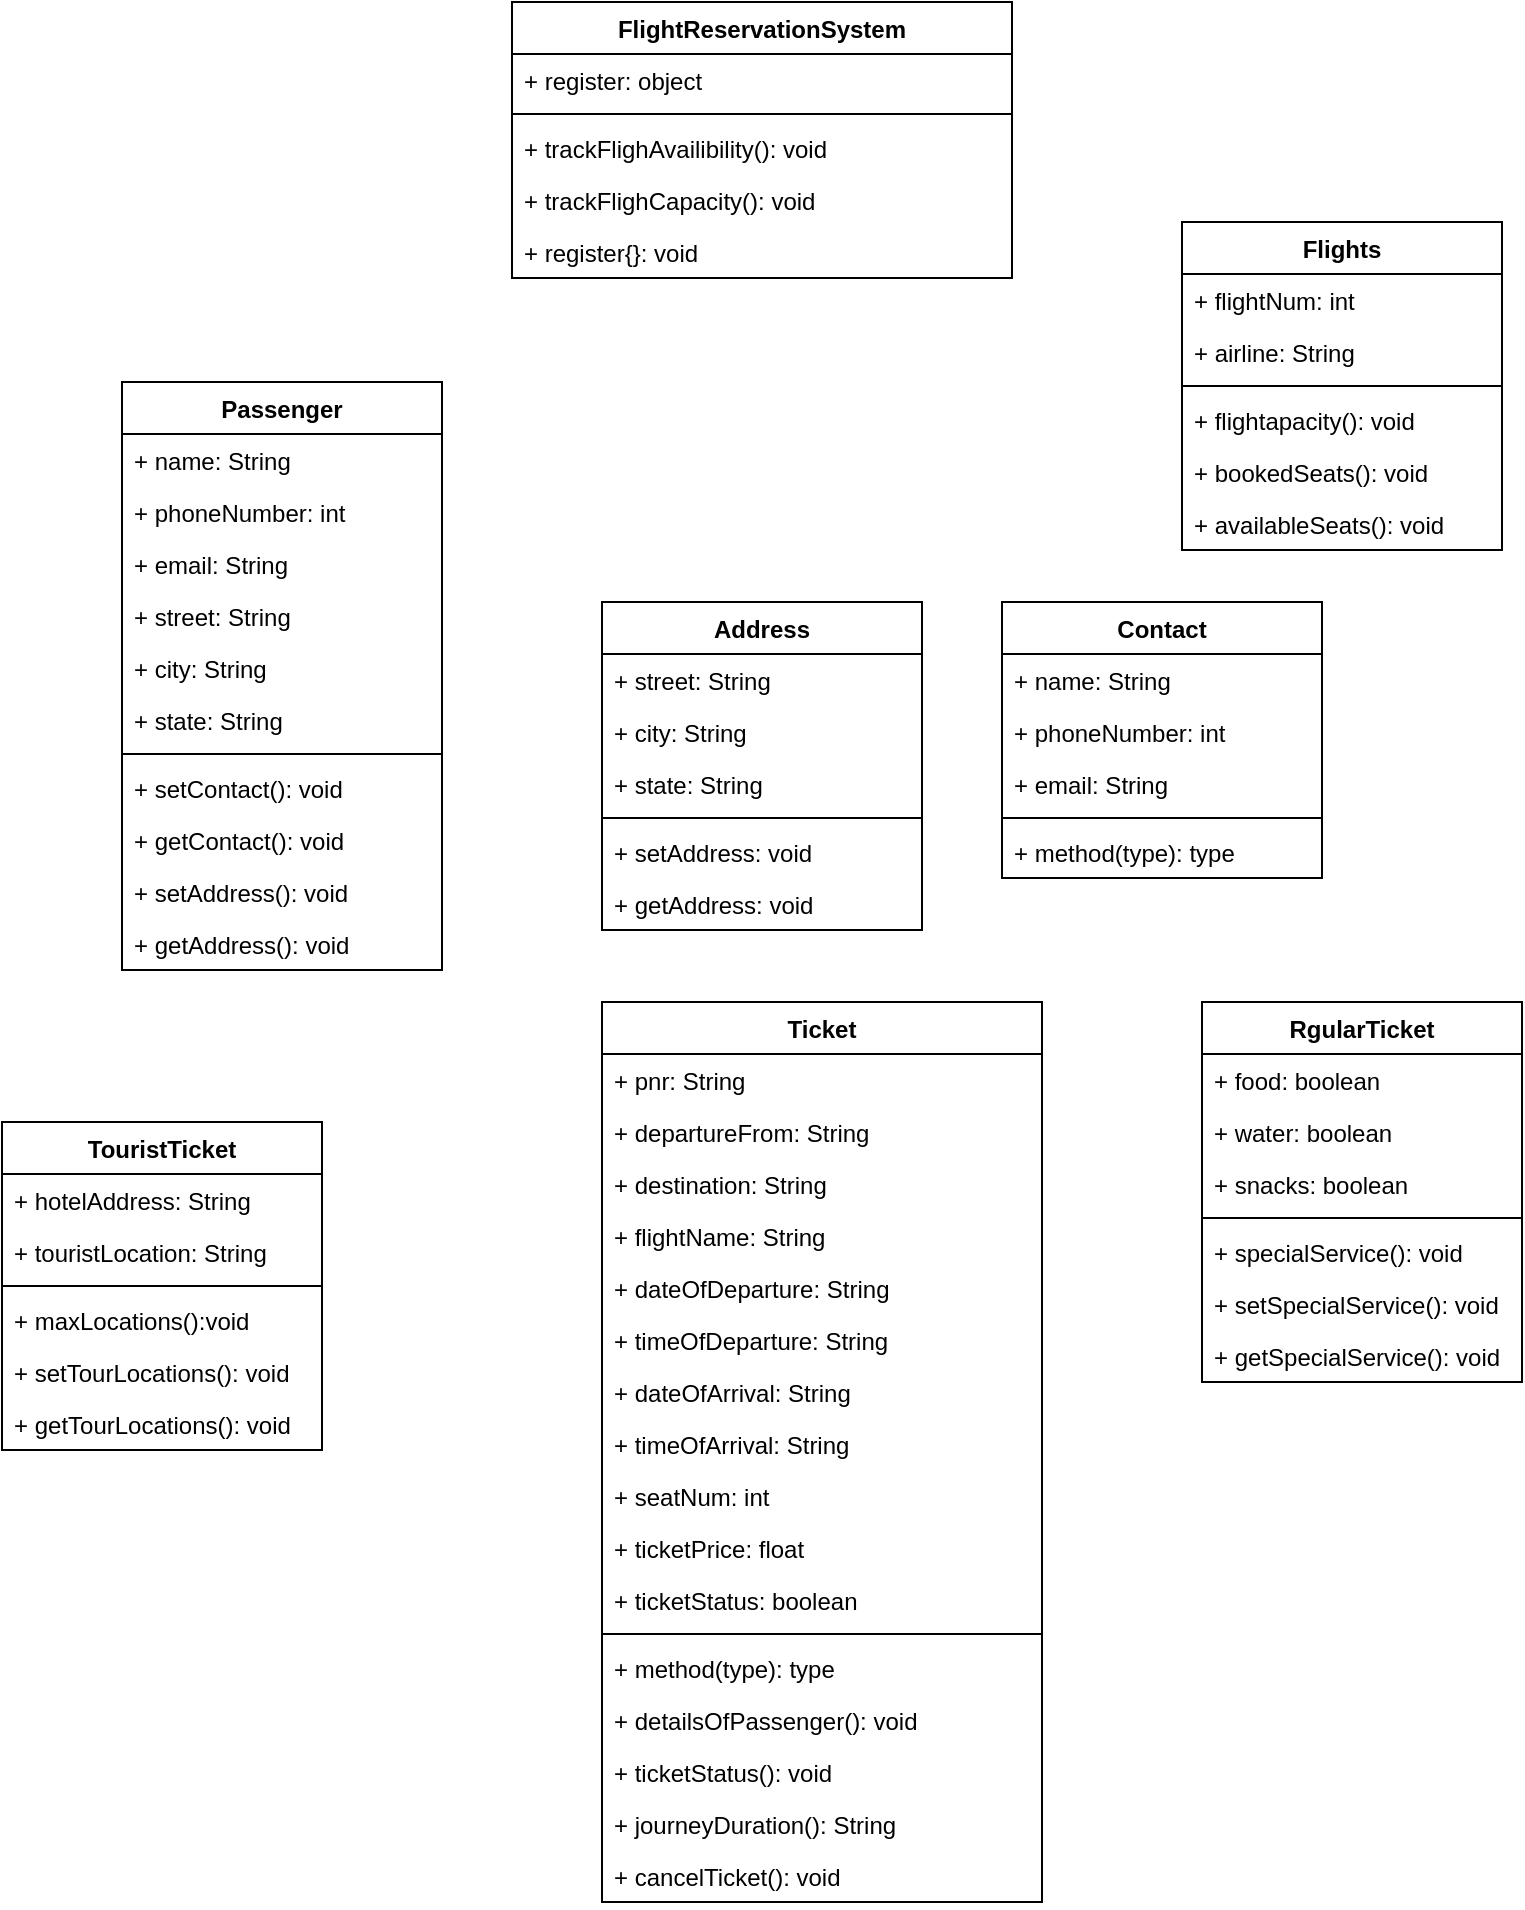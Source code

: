 <mxfile version="15.4.0" type="device"><diagram id="C5RBs43oDa-KdzZeNtuy" name="Page-1"><mxGraphModel dx="868" dy="1679" grid="1" gridSize="10" guides="1" tooltips="1" connect="1" arrows="1" fold="1" page="1" pageScale="1" pageWidth="827" pageHeight="1169" math="0" shadow="0"><root><mxCell id="WIyWlLk6GJQsqaUBKTNV-0"/><mxCell id="WIyWlLk6GJQsqaUBKTNV-1" parent="WIyWlLk6GJQsqaUBKTNV-0"/><mxCell id="GpdhyZ1F-RmCqQOGuCg5-38" value="Passenger" style="swimlane;fontStyle=1;align=center;verticalAlign=top;childLayout=stackLayout;horizontal=1;startSize=26;horizontalStack=0;resizeParent=1;resizeParentMax=0;resizeLast=0;collapsible=1;marginBottom=0;" vertex="1" parent="WIyWlLk6GJQsqaUBKTNV-1"><mxGeometry x="100" y="-490" width="160" height="294" as="geometry"/></mxCell><mxCell id="GpdhyZ1F-RmCqQOGuCg5-39" value="+ name: String" style="text;strokeColor=none;fillColor=none;align=left;verticalAlign=top;spacingLeft=4;spacingRight=4;overflow=hidden;rotatable=0;points=[[0,0.5],[1,0.5]];portConstraint=eastwest;" vertex="1" parent="GpdhyZ1F-RmCqQOGuCg5-38"><mxGeometry y="26" width="160" height="26" as="geometry"/></mxCell><mxCell id="GpdhyZ1F-RmCqQOGuCg5-42" value="+ phoneNumber: int" style="text;strokeColor=none;fillColor=none;align=left;verticalAlign=top;spacingLeft=4;spacingRight=4;overflow=hidden;rotatable=0;points=[[0,0.5],[1,0.5]];portConstraint=eastwest;" vertex="1" parent="GpdhyZ1F-RmCqQOGuCg5-38"><mxGeometry y="52" width="160" height="26" as="geometry"/></mxCell><mxCell id="GpdhyZ1F-RmCqQOGuCg5-43" value="+ email: String" style="text;strokeColor=none;fillColor=none;align=left;verticalAlign=top;spacingLeft=4;spacingRight=4;overflow=hidden;rotatable=0;points=[[0,0.5],[1,0.5]];portConstraint=eastwest;" vertex="1" parent="GpdhyZ1F-RmCqQOGuCg5-38"><mxGeometry y="78" width="160" height="26" as="geometry"/></mxCell><mxCell id="GpdhyZ1F-RmCqQOGuCg5-44" value="+ street: String" style="text;strokeColor=none;fillColor=none;align=left;verticalAlign=top;spacingLeft=4;spacingRight=4;overflow=hidden;rotatable=0;points=[[0,0.5],[1,0.5]];portConstraint=eastwest;" vertex="1" parent="GpdhyZ1F-RmCqQOGuCg5-38"><mxGeometry y="104" width="160" height="26" as="geometry"/></mxCell><mxCell id="GpdhyZ1F-RmCqQOGuCg5-45" value="+ city: String" style="text;strokeColor=none;fillColor=none;align=left;verticalAlign=top;spacingLeft=4;spacingRight=4;overflow=hidden;rotatable=0;points=[[0,0.5],[1,0.5]];portConstraint=eastwest;" vertex="1" parent="GpdhyZ1F-RmCqQOGuCg5-38"><mxGeometry y="130" width="160" height="26" as="geometry"/></mxCell><mxCell id="GpdhyZ1F-RmCqQOGuCg5-46" value="+ state: String" style="text;strokeColor=none;fillColor=none;align=left;verticalAlign=top;spacingLeft=4;spacingRight=4;overflow=hidden;rotatable=0;points=[[0,0.5],[1,0.5]];portConstraint=eastwest;" vertex="1" parent="GpdhyZ1F-RmCqQOGuCg5-38"><mxGeometry y="156" width="160" height="26" as="geometry"/></mxCell><mxCell id="GpdhyZ1F-RmCqQOGuCg5-40" value="" style="line;strokeWidth=1;fillColor=none;align=left;verticalAlign=middle;spacingTop=-1;spacingLeft=3;spacingRight=3;rotatable=0;labelPosition=right;points=[];portConstraint=eastwest;" vertex="1" parent="GpdhyZ1F-RmCqQOGuCg5-38"><mxGeometry y="182" width="160" height="8" as="geometry"/></mxCell><mxCell id="GpdhyZ1F-RmCqQOGuCg5-41" value="+ setContact(): void" style="text;strokeColor=none;fillColor=none;align=left;verticalAlign=top;spacingLeft=4;spacingRight=4;overflow=hidden;rotatable=0;points=[[0,0.5],[1,0.5]];portConstraint=eastwest;" vertex="1" parent="GpdhyZ1F-RmCqQOGuCg5-38"><mxGeometry y="190" width="160" height="26" as="geometry"/></mxCell><mxCell id="GpdhyZ1F-RmCqQOGuCg5-47" value="+ getContact(): void" style="text;strokeColor=none;fillColor=none;align=left;verticalAlign=top;spacingLeft=4;spacingRight=4;overflow=hidden;rotatable=0;points=[[0,0.5],[1,0.5]];portConstraint=eastwest;" vertex="1" parent="GpdhyZ1F-RmCqQOGuCg5-38"><mxGeometry y="216" width="160" height="26" as="geometry"/></mxCell><mxCell id="GpdhyZ1F-RmCqQOGuCg5-48" value="+ setAddress(): void" style="text;strokeColor=none;fillColor=none;align=left;verticalAlign=top;spacingLeft=4;spacingRight=4;overflow=hidden;rotatable=0;points=[[0,0.5],[1,0.5]];portConstraint=eastwest;" vertex="1" parent="GpdhyZ1F-RmCqQOGuCg5-38"><mxGeometry y="242" width="160" height="26" as="geometry"/></mxCell><mxCell id="GpdhyZ1F-RmCqQOGuCg5-49" value="+ getAddress(): void" style="text;strokeColor=none;fillColor=none;align=left;verticalAlign=top;spacingLeft=4;spacingRight=4;overflow=hidden;rotatable=0;points=[[0,0.5],[1,0.5]];portConstraint=eastwest;" vertex="1" parent="GpdhyZ1F-RmCqQOGuCg5-38"><mxGeometry y="268" width="160" height="26" as="geometry"/></mxCell><mxCell id="GpdhyZ1F-RmCqQOGuCg5-50" value="FlightReservationSystem" style="swimlane;fontStyle=1;align=center;verticalAlign=top;childLayout=stackLayout;horizontal=1;startSize=26;horizontalStack=0;resizeParent=1;resizeParentMax=0;resizeLast=0;collapsible=1;marginBottom=0;" vertex="1" parent="WIyWlLk6GJQsqaUBKTNV-1"><mxGeometry x="295" y="-680" width="250" height="138" as="geometry"/></mxCell><mxCell id="GpdhyZ1F-RmCqQOGuCg5-51" value="+ register: object" style="text;strokeColor=none;fillColor=none;align=left;verticalAlign=top;spacingLeft=4;spacingRight=4;overflow=hidden;rotatable=0;points=[[0,0.5],[1,0.5]];portConstraint=eastwest;" vertex="1" parent="GpdhyZ1F-RmCqQOGuCg5-50"><mxGeometry y="26" width="250" height="26" as="geometry"/></mxCell><mxCell id="GpdhyZ1F-RmCqQOGuCg5-52" value="" style="line;strokeWidth=1;fillColor=none;align=left;verticalAlign=middle;spacingTop=-1;spacingLeft=3;spacingRight=3;rotatable=0;labelPosition=right;points=[];portConstraint=eastwest;" vertex="1" parent="GpdhyZ1F-RmCqQOGuCg5-50"><mxGeometry y="52" width="250" height="8" as="geometry"/></mxCell><mxCell id="GpdhyZ1F-RmCqQOGuCg5-53" value="+ trackFlighAvailibility(): void" style="text;strokeColor=none;fillColor=none;align=left;verticalAlign=top;spacingLeft=4;spacingRight=4;overflow=hidden;rotatable=0;points=[[0,0.5],[1,0.5]];portConstraint=eastwest;" vertex="1" parent="GpdhyZ1F-RmCqQOGuCg5-50"><mxGeometry y="60" width="250" height="26" as="geometry"/></mxCell><mxCell id="GpdhyZ1F-RmCqQOGuCg5-54" value="+ trackFlighCapacity(): void" style="text;strokeColor=none;fillColor=none;align=left;verticalAlign=top;spacingLeft=4;spacingRight=4;overflow=hidden;rotatable=0;points=[[0,0.5],[1,0.5]];portConstraint=eastwest;" vertex="1" parent="GpdhyZ1F-RmCqQOGuCg5-50"><mxGeometry y="86" width="250" height="26" as="geometry"/></mxCell><mxCell id="GpdhyZ1F-RmCqQOGuCg5-119" value="+ register{}: void" style="text;strokeColor=none;fillColor=none;align=left;verticalAlign=top;spacingLeft=4;spacingRight=4;overflow=hidden;rotatable=0;points=[[0,0.5],[1,0.5]];portConstraint=eastwest;" vertex="1" parent="GpdhyZ1F-RmCqQOGuCg5-50"><mxGeometry y="112" width="250" height="26" as="geometry"/></mxCell><mxCell id="GpdhyZ1F-RmCqQOGuCg5-55" value="Address" style="swimlane;fontStyle=1;align=center;verticalAlign=top;childLayout=stackLayout;horizontal=1;startSize=26;horizontalStack=0;resizeParent=1;resizeParentMax=0;resizeLast=0;collapsible=1;marginBottom=0;" vertex="1" parent="WIyWlLk6GJQsqaUBKTNV-1"><mxGeometry x="340" y="-380" width="160" height="164" as="geometry"/></mxCell><mxCell id="GpdhyZ1F-RmCqQOGuCg5-56" value="+ street: String" style="text;strokeColor=none;fillColor=none;align=left;verticalAlign=top;spacingLeft=4;spacingRight=4;overflow=hidden;rotatable=0;points=[[0,0.5],[1,0.5]];portConstraint=eastwest;" vertex="1" parent="GpdhyZ1F-RmCqQOGuCg5-55"><mxGeometry y="26" width="160" height="26" as="geometry"/></mxCell><mxCell id="GpdhyZ1F-RmCqQOGuCg5-59" value="+ city: String" style="text;strokeColor=none;fillColor=none;align=left;verticalAlign=top;spacingLeft=4;spacingRight=4;overflow=hidden;rotatable=0;points=[[0,0.5],[1,0.5]];portConstraint=eastwest;" vertex="1" parent="GpdhyZ1F-RmCqQOGuCg5-55"><mxGeometry y="52" width="160" height="26" as="geometry"/></mxCell><mxCell id="GpdhyZ1F-RmCqQOGuCg5-60" value="+ state: String" style="text;strokeColor=none;fillColor=none;align=left;verticalAlign=top;spacingLeft=4;spacingRight=4;overflow=hidden;rotatable=0;points=[[0,0.5],[1,0.5]];portConstraint=eastwest;" vertex="1" parent="GpdhyZ1F-RmCqQOGuCg5-55"><mxGeometry y="78" width="160" height="26" as="geometry"/></mxCell><mxCell id="GpdhyZ1F-RmCqQOGuCg5-57" value="" style="line;strokeWidth=1;fillColor=none;align=left;verticalAlign=middle;spacingTop=-1;spacingLeft=3;spacingRight=3;rotatable=0;labelPosition=right;points=[];portConstraint=eastwest;" vertex="1" parent="GpdhyZ1F-RmCqQOGuCg5-55"><mxGeometry y="104" width="160" height="8" as="geometry"/></mxCell><mxCell id="GpdhyZ1F-RmCqQOGuCg5-58" value="+ setAddress: void" style="text;strokeColor=none;fillColor=none;align=left;verticalAlign=top;spacingLeft=4;spacingRight=4;overflow=hidden;rotatable=0;points=[[0,0.5],[1,0.5]];portConstraint=eastwest;" vertex="1" parent="GpdhyZ1F-RmCqQOGuCg5-55"><mxGeometry y="112" width="160" height="26" as="geometry"/></mxCell><mxCell id="GpdhyZ1F-RmCqQOGuCg5-61" value="+ getAddress: void" style="text;strokeColor=none;fillColor=none;align=left;verticalAlign=top;spacingLeft=4;spacingRight=4;overflow=hidden;rotatable=0;points=[[0,0.5],[1,0.5]];portConstraint=eastwest;" vertex="1" parent="GpdhyZ1F-RmCqQOGuCg5-55"><mxGeometry y="138" width="160" height="26" as="geometry"/></mxCell><mxCell id="GpdhyZ1F-RmCqQOGuCg5-66" value="Contact" style="swimlane;fontStyle=1;align=center;verticalAlign=top;childLayout=stackLayout;horizontal=1;startSize=26;horizontalStack=0;resizeParent=1;resizeParentMax=0;resizeLast=0;collapsible=1;marginBottom=0;" vertex="1" parent="WIyWlLk6GJQsqaUBKTNV-1"><mxGeometry x="540" y="-380" width="160" height="138" as="geometry"/></mxCell><mxCell id="GpdhyZ1F-RmCqQOGuCg5-67" value="+ name: String" style="text;strokeColor=none;fillColor=none;align=left;verticalAlign=top;spacingLeft=4;spacingRight=4;overflow=hidden;rotatable=0;points=[[0,0.5],[1,0.5]];portConstraint=eastwest;" vertex="1" parent="GpdhyZ1F-RmCqQOGuCg5-66"><mxGeometry y="26" width="160" height="26" as="geometry"/></mxCell><mxCell id="GpdhyZ1F-RmCqQOGuCg5-70" value="+ phoneNumber: int" style="text;strokeColor=none;fillColor=none;align=left;verticalAlign=top;spacingLeft=4;spacingRight=4;overflow=hidden;rotatable=0;points=[[0,0.5],[1,0.5]];portConstraint=eastwest;" vertex="1" parent="GpdhyZ1F-RmCqQOGuCg5-66"><mxGeometry y="52" width="160" height="26" as="geometry"/></mxCell><mxCell id="GpdhyZ1F-RmCqQOGuCg5-71" value="+ email: String" style="text;strokeColor=none;fillColor=none;align=left;verticalAlign=top;spacingLeft=4;spacingRight=4;overflow=hidden;rotatable=0;points=[[0,0.5],[1,0.5]];portConstraint=eastwest;" vertex="1" parent="GpdhyZ1F-RmCqQOGuCg5-66"><mxGeometry y="78" width="160" height="26" as="geometry"/></mxCell><mxCell id="GpdhyZ1F-RmCqQOGuCg5-68" value="" style="line;strokeWidth=1;fillColor=none;align=left;verticalAlign=middle;spacingTop=-1;spacingLeft=3;spacingRight=3;rotatable=0;labelPosition=right;points=[];portConstraint=eastwest;" vertex="1" parent="GpdhyZ1F-RmCqQOGuCg5-66"><mxGeometry y="104" width="160" height="8" as="geometry"/></mxCell><mxCell id="GpdhyZ1F-RmCqQOGuCg5-69" value="+ method(type): type" style="text;strokeColor=none;fillColor=none;align=left;verticalAlign=top;spacingLeft=4;spacingRight=4;overflow=hidden;rotatable=0;points=[[0,0.5],[1,0.5]];portConstraint=eastwest;" vertex="1" parent="GpdhyZ1F-RmCqQOGuCg5-66"><mxGeometry y="112" width="160" height="26" as="geometry"/></mxCell><mxCell id="GpdhyZ1F-RmCqQOGuCg5-72" value="Ticket" style="swimlane;fontStyle=1;align=center;verticalAlign=top;childLayout=stackLayout;horizontal=1;startSize=26;horizontalStack=0;resizeParent=1;resizeParentMax=0;resizeLast=0;collapsible=1;marginBottom=0;" vertex="1" parent="WIyWlLk6GJQsqaUBKTNV-1"><mxGeometry x="340" y="-180" width="220" height="450" as="geometry"/></mxCell><mxCell id="GpdhyZ1F-RmCqQOGuCg5-73" value="+ pnr: String" style="text;strokeColor=none;fillColor=none;align=left;verticalAlign=top;spacingLeft=4;spacingRight=4;overflow=hidden;rotatable=0;points=[[0,0.5],[1,0.5]];portConstraint=eastwest;" vertex="1" parent="GpdhyZ1F-RmCqQOGuCg5-72"><mxGeometry y="26" width="220" height="26" as="geometry"/></mxCell><mxCell id="GpdhyZ1F-RmCqQOGuCg5-76" value="+ departureFrom: String" style="text;strokeColor=none;fillColor=none;align=left;verticalAlign=top;spacingLeft=4;spacingRight=4;overflow=hidden;rotatable=0;points=[[0,0.5],[1,0.5]];portConstraint=eastwest;" vertex="1" parent="GpdhyZ1F-RmCqQOGuCg5-72"><mxGeometry y="52" width="220" height="26" as="geometry"/></mxCell><mxCell id="GpdhyZ1F-RmCqQOGuCg5-77" value="+ destination: String" style="text;strokeColor=none;fillColor=none;align=left;verticalAlign=top;spacingLeft=4;spacingRight=4;overflow=hidden;rotatable=0;points=[[0,0.5],[1,0.5]];portConstraint=eastwest;" vertex="1" parent="GpdhyZ1F-RmCqQOGuCg5-72"><mxGeometry y="78" width="220" height="26" as="geometry"/></mxCell><mxCell id="GpdhyZ1F-RmCqQOGuCg5-78" value="+ flightName: String" style="text;strokeColor=none;fillColor=none;align=left;verticalAlign=top;spacingLeft=4;spacingRight=4;overflow=hidden;rotatable=0;points=[[0,0.5],[1,0.5]];portConstraint=eastwest;" vertex="1" parent="GpdhyZ1F-RmCqQOGuCg5-72"><mxGeometry y="104" width="220" height="26" as="geometry"/></mxCell><mxCell id="GpdhyZ1F-RmCqQOGuCg5-79" value="+ dateOfDeparture: String" style="text;strokeColor=none;fillColor=none;align=left;verticalAlign=top;spacingLeft=4;spacingRight=4;overflow=hidden;rotatable=0;points=[[0,0.5],[1,0.5]];portConstraint=eastwest;" vertex="1" parent="GpdhyZ1F-RmCqQOGuCg5-72"><mxGeometry y="130" width="220" height="26" as="geometry"/></mxCell><mxCell id="GpdhyZ1F-RmCqQOGuCg5-80" value="+ timeOfDeparture: String" style="text;strokeColor=none;fillColor=none;align=left;verticalAlign=top;spacingLeft=4;spacingRight=4;overflow=hidden;rotatable=0;points=[[0,0.5],[1,0.5]];portConstraint=eastwest;" vertex="1" parent="GpdhyZ1F-RmCqQOGuCg5-72"><mxGeometry y="156" width="220" height="26" as="geometry"/></mxCell><mxCell id="GpdhyZ1F-RmCqQOGuCg5-81" value="+ dateOfArrival: String" style="text;strokeColor=none;fillColor=none;align=left;verticalAlign=top;spacingLeft=4;spacingRight=4;overflow=hidden;rotatable=0;points=[[0,0.5],[1,0.5]];portConstraint=eastwest;" vertex="1" parent="GpdhyZ1F-RmCqQOGuCg5-72"><mxGeometry y="182" width="220" height="26" as="geometry"/></mxCell><mxCell id="GpdhyZ1F-RmCqQOGuCg5-82" value="+ timeOfArrival: String" style="text;strokeColor=none;fillColor=none;align=left;verticalAlign=top;spacingLeft=4;spacingRight=4;overflow=hidden;rotatable=0;points=[[0,0.5],[1,0.5]];portConstraint=eastwest;" vertex="1" parent="GpdhyZ1F-RmCqQOGuCg5-72"><mxGeometry y="208" width="220" height="26" as="geometry"/></mxCell><mxCell id="GpdhyZ1F-RmCqQOGuCg5-85" value="+ seatNum: int" style="text;strokeColor=none;fillColor=none;align=left;verticalAlign=top;spacingLeft=4;spacingRight=4;overflow=hidden;rotatable=0;points=[[0,0.5],[1,0.5]];portConstraint=eastwest;" vertex="1" parent="GpdhyZ1F-RmCqQOGuCg5-72"><mxGeometry y="234" width="220" height="26" as="geometry"/></mxCell><mxCell id="GpdhyZ1F-RmCqQOGuCg5-86" value="+ ticketPrice: float" style="text;strokeColor=none;fillColor=none;align=left;verticalAlign=top;spacingLeft=4;spacingRight=4;overflow=hidden;rotatable=0;points=[[0,0.5],[1,0.5]];portConstraint=eastwest;" vertex="1" parent="GpdhyZ1F-RmCqQOGuCg5-72"><mxGeometry y="260" width="220" height="26" as="geometry"/></mxCell><mxCell id="GpdhyZ1F-RmCqQOGuCg5-88" value="+ ticketStatus: boolean" style="text;strokeColor=none;fillColor=none;align=left;verticalAlign=top;spacingLeft=4;spacingRight=4;overflow=hidden;rotatable=0;points=[[0,0.5],[1,0.5]];portConstraint=eastwest;" vertex="1" parent="GpdhyZ1F-RmCqQOGuCg5-72"><mxGeometry y="286" width="220" height="26" as="geometry"/></mxCell><mxCell id="GpdhyZ1F-RmCqQOGuCg5-74" value="" style="line;strokeWidth=1;fillColor=none;align=left;verticalAlign=middle;spacingTop=-1;spacingLeft=3;spacingRight=3;rotatable=0;labelPosition=right;points=[];portConstraint=eastwest;" vertex="1" parent="GpdhyZ1F-RmCqQOGuCg5-72"><mxGeometry y="312" width="220" height="8" as="geometry"/></mxCell><mxCell id="GpdhyZ1F-RmCqQOGuCg5-75" value="+ method(type): type" style="text;strokeColor=none;fillColor=none;align=left;verticalAlign=top;spacingLeft=4;spacingRight=4;overflow=hidden;rotatable=0;points=[[0,0.5],[1,0.5]];portConstraint=eastwest;" vertex="1" parent="GpdhyZ1F-RmCqQOGuCg5-72"><mxGeometry y="320" width="220" height="26" as="geometry"/></mxCell><mxCell id="GpdhyZ1F-RmCqQOGuCg5-83" value="+ detailsOfPassenger(): void" style="text;strokeColor=none;fillColor=none;align=left;verticalAlign=top;spacingLeft=4;spacingRight=4;overflow=hidden;rotatable=0;points=[[0,0.5],[1,0.5]];portConstraint=eastwest;" vertex="1" parent="GpdhyZ1F-RmCqQOGuCg5-72"><mxGeometry y="346" width="220" height="26" as="geometry"/></mxCell><mxCell id="GpdhyZ1F-RmCqQOGuCg5-89" value="+ ticketStatus(): void" style="text;strokeColor=none;fillColor=none;align=left;verticalAlign=top;spacingLeft=4;spacingRight=4;overflow=hidden;rotatable=0;points=[[0,0.5],[1,0.5]];portConstraint=eastwest;" vertex="1" parent="GpdhyZ1F-RmCqQOGuCg5-72"><mxGeometry y="372" width="220" height="26" as="geometry"/></mxCell><mxCell id="GpdhyZ1F-RmCqQOGuCg5-90" value="+ journeyDuration(): String" style="text;strokeColor=none;fillColor=none;align=left;verticalAlign=top;spacingLeft=4;spacingRight=4;overflow=hidden;rotatable=0;points=[[0,0.5],[1,0.5]];portConstraint=eastwest;" vertex="1" parent="GpdhyZ1F-RmCqQOGuCg5-72"><mxGeometry y="398" width="220" height="26" as="geometry"/></mxCell><mxCell id="GpdhyZ1F-RmCqQOGuCg5-91" value="+ cancelTicket(): void" style="text;strokeColor=none;fillColor=none;align=left;verticalAlign=top;spacingLeft=4;spacingRight=4;overflow=hidden;rotatable=0;points=[[0,0.5],[1,0.5]];portConstraint=eastwest;" vertex="1" parent="GpdhyZ1F-RmCqQOGuCg5-72"><mxGeometry y="424" width="220" height="26" as="geometry"/></mxCell><mxCell id="GpdhyZ1F-RmCqQOGuCg5-92" value="RgularTicket" style="swimlane;fontStyle=1;align=center;verticalAlign=top;childLayout=stackLayout;horizontal=1;startSize=26;horizontalStack=0;resizeParent=1;resizeParentMax=0;resizeLast=0;collapsible=1;marginBottom=0;" vertex="1" parent="WIyWlLk6GJQsqaUBKTNV-1"><mxGeometry x="640" y="-180" width="160" height="190" as="geometry"/></mxCell><mxCell id="GpdhyZ1F-RmCqQOGuCg5-93" value="+ food: boolean" style="text;strokeColor=none;fillColor=none;align=left;verticalAlign=top;spacingLeft=4;spacingRight=4;overflow=hidden;rotatable=0;points=[[0,0.5],[1,0.5]];portConstraint=eastwest;" vertex="1" parent="GpdhyZ1F-RmCqQOGuCg5-92"><mxGeometry y="26" width="160" height="26" as="geometry"/></mxCell><mxCell id="GpdhyZ1F-RmCqQOGuCg5-96" value="+ water: boolean" style="text;strokeColor=none;fillColor=none;align=left;verticalAlign=top;spacingLeft=4;spacingRight=4;overflow=hidden;rotatable=0;points=[[0,0.5],[1,0.5]];portConstraint=eastwest;" vertex="1" parent="GpdhyZ1F-RmCqQOGuCg5-92"><mxGeometry y="52" width="160" height="26" as="geometry"/></mxCell><mxCell id="GpdhyZ1F-RmCqQOGuCg5-97" value="+ snacks: boolean" style="text;strokeColor=none;fillColor=none;align=left;verticalAlign=top;spacingLeft=4;spacingRight=4;overflow=hidden;rotatable=0;points=[[0,0.5],[1,0.5]];portConstraint=eastwest;" vertex="1" parent="GpdhyZ1F-RmCqQOGuCg5-92"><mxGeometry y="78" width="160" height="26" as="geometry"/></mxCell><mxCell id="GpdhyZ1F-RmCqQOGuCg5-94" value="" style="line;strokeWidth=1;fillColor=none;align=left;verticalAlign=middle;spacingTop=-1;spacingLeft=3;spacingRight=3;rotatable=0;labelPosition=right;points=[];portConstraint=eastwest;" vertex="1" parent="GpdhyZ1F-RmCqQOGuCg5-92"><mxGeometry y="104" width="160" height="8" as="geometry"/></mxCell><mxCell id="GpdhyZ1F-RmCqQOGuCg5-95" value="+ specialService(): void" style="text;strokeColor=none;fillColor=none;align=left;verticalAlign=top;spacingLeft=4;spacingRight=4;overflow=hidden;rotatable=0;points=[[0,0.5],[1,0.5]];portConstraint=eastwest;" vertex="1" parent="GpdhyZ1F-RmCqQOGuCg5-92"><mxGeometry y="112" width="160" height="26" as="geometry"/></mxCell><mxCell id="GpdhyZ1F-RmCqQOGuCg5-98" value="+ setSpecialService(): void" style="text;strokeColor=none;fillColor=none;align=left;verticalAlign=top;spacingLeft=4;spacingRight=4;overflow=hidden;rotatable=0;points=[[0,0.5],[1,0.5]];portConstraint=eastwest;" vertex="1" parent="GpdhyZ1F-RmCqQOGuCg5-92"><mxGeometry y="138" width="160" height="26" as="geometry"/></mxCell><mxCell id="GpdhyZ1F-RmCqQOGuCg5-99" value="+ getSpecialService(): void" style="text;strokeColor=none;fillColor=none;align=left;verticalAlign=top;spacingLeft=4;spacingRight=4;overflow=hidden;rotatable=0;points=[[0,0.5],[1,0.5]];portConstraint=eastwest;" vertex="1" parent="GpdhyZ1F-RmCqQOGuCg5-92"><mxGeometry y="164" width="160" height="26" as="geometry"/></mxCell><mxCell id="GpdhyZ1F-RmCqQOGuCg5-100" value="TouristTicket" style="swimlane;fontStyle=1;align=center;verticalAlign=top;childLayout=stackLayout;horizontal=1;startSize=26;horizontalStack=0;resizeParent=1;resizeParentMax=0;resizeLast=0;collapsible=1;marginBottom=0;" vertex="1" parent="WIyWlLk6GJQsqaUBKTNV-1"><mxGeometry x="40" y="-120" width="160" height="164" as="geometry"/></mxCell><mxCell id="GpdhyZ1F-RmCqQOGuCg5-101" value="+ hotelAddress: String" style="text;strokeColor=none;fillColor=none;align=left;verticalAlign=top;spacingLeft=4;spacingRight=4;overflow=hidden;rotatable=0;points=[[0,0.5],[1,0.5]];portConstraint=eastwest;" vertex="1" parent="GpdhyZ1F-RmCqQOGuCg5-100"><mxGeometry y="26" width="160" height="26" as="geometry"/></mxCell><mxCell id="GpdhyZ1F-RmCqQOGuCg5-108" value="+ touristLocation: String" style="text;strokeColor=none;fillColor=none;align=left;verticalAlign=top;spacingLeft=4;spacingRight=4;overflow=hidden;rotatable=0;points=[[0,0.5],[1,0.5]];portConstraint=eastwest;" vertex="1" parent="GpdhyZ1F-RmCqQOGuCg5-100"><mxGeometry y="52" width="160" height="26" as="geometry"/></mxCell><mxCell id="GpdhyZ1F-RmCqQOGuCg5-102" value="" style="line;strokeWidth=1;fillColor=none;align=left;verticalAlign=middle;spacingTop=-1;spacingLeft=3;spacingRight=3;rotatable=0;labelPosition=right;points=[];portConstraint=eastwest;" vertex="1" parent="GpdhyZ1F-RmCqQOGuCg5-100"><mxGeometry y="78" width="160" height="8" as="geometry"/></mxCell><mxCell id="GpdhyZ1F-RmCqQOGuCg5-103" value="+ maxLocations():void " style="text;strokeColor=none;fillColor=none;align=left;verticalAlign=top;spacingLeft=4;spacingRight=4;overflow=hidden;rotatable=0;points=[[0,0.5],[1,0.5]];portConstraint=eastwest;" vertex="1" parent="GpdhyZ1F-RmCqQOGuCg5-100"><mxGeometry y="86" width="160" height="26" as="geometry"/></mxCell><mxCell id="GpdhyZ1F-RmCqQOGuCg5-109" value="+ setTourLocations(): void" style="text;strokeColor=none;fillColor=none;align=left;verticalAlign=top;spacingLeft=4;spacingRight=4;overflow=hidden;rotatable=0;points=[[0,0.5],[1,0.5]];portConstraint=eastwest;" vertex="1" parent="GpdhyZ1F-RmCqQOGuCg5-100"><mxGeometry y="112" width="160" height="26" as="geometry"/></mxCell><mxCell id="GpdhyZ1F-RmCqQOGuCg5-110" value="+ getTourLocations(): void" style="text;strokeColor=none;fillColor=none;align=left;verticalAlign=top;spacingLeft=4;spacingRight=4;overflow=hidden;rotatable=0;points=[[0,0.5],[1,0.5]];portConstraint=eastwest;" vertex="1" parent="GpdhyZ1F-RmCqQOGuCg5-100"><mxGeometry y="138" width="160" height="26" as="geometry"/></mxCell><mxCell id="GpdhyZ1F-RmCqQOGuCg5-111" value="Flights" style="swimlane;fontStyle=1;align=center;verticalAlign=top;childLayout=stackLayout;horizontal=1;startSize=26;horizontalStack=0;resizeParent=1;resizeParentMax=0;resizeLast=0;collapsible=1;marginBottom=0;" vertex="1" parent="WIyWlLk6GJQsqaUBKTNV-1"><mxGeometry x="630" y="-570" width="160" height="164" as="geometry"/></mxCell><mxCell id="GpdhyZ1F-RmCqQOGuCg5-112" value="+ flightNum: int" style="text;strokeColor=none;fillColor=none;align=left;verticalAlign=top;spacingLeft=4;spacingRight=4;overflow=hidden;rotatable=0;points=[[0,0.5],[1,0.5]];portConstraint=eastwest;" vertex="1" parent="GpdhyZ1F-RmCqQOGuCg5-111"><mxGeometry y="26" width="160" height="26" as="geometry"/></mxCell><mxCell id="GpdhyZ1F-RmCqQOGuCg5-115" value="+ airline: String" style="text;strokeColor=none;fillColor=none;align=left;verticalAlign=top;spacingLeft=4;spacingRight=4;overflow=hidden;rotatable=0;points=[[0,0.5],[1,0.5]];portConstraint=eastwest;" vertex="1" parent="GpdhyZ1F-RmCqQOGuCg5-111"><mxGeometry y="52" width="160" height="26" as="geometry"/></mxCell><mxCell id="GpdhyZ1F-RmCqQOGuCg5-113" value="" style="line;strokeWidth=1;fillColor=none;align=left;verticalAlign=middle;spacingTop=-1;spacingLeft=3;spacingRight=3;rotatable=0;labelPosition=right;points=[];portConstraint=eastwest;" vertex="1" parent="GpdhyZ1F-RmCqQOGuCg5-111"><mxGeometry y="78" width="160" height="8" as="geometry"/></mxCell><mxCell id="GpdhyZ1F-RmCqQOGuCg5-114" value="+ flightapacity(): void" style="text;strokeColor=none;fillColor=none;align=left;verticalAlign=top;spacingLeft=4;spacingRight=4;overflow=hidden;rotatable=0;points=[[0,0.5],[1,0.5]];portConstraint=eastwest;" vertex="1" parent="GpdhyZ1F-RmCqQOGuCg5-111"><mxGeometry y="86" width="160" height="26" as="geometry"/></mxCell><mxCell id="GpdhyZ1F-RmCqQOGuCg5-117" value="+ bookedSeats(): void" style="text;strokeColor=none;fillColor=none;align=left;verticalAlign=top;spacingLeft=4;spacingRight=4;overflow=hidden;rotatable=0;points=[[0,0.5],[1,0.5]];portConstraint=eastwest;" vertex="1" parent="GpdhyZ1F-RmCqQOGuCg5-111"><mxGeometry y="112" width="160" height="26" as="geometry"/></mxCell><mxCell id="GpdhyZ1F-RmCqQOGuCg5-116" value="+ availableSeats(): void" style="text;strokeColor=none;fillColor=none;align=left;verticalAlign=top;spacingLeft=4;spacingRight=4;overflow=hidden;rotatable=0;points=[[0,0.5],[1,0.5]];portConstraint=eastwest;" vertex="1" parent="GpdhyZ1F-RmCqQOGuCg5-111"><mxGeometry y="138" width="160" height="26" as="geometry"/></mxCell></root></mxGraphModel></diagram></mxfile>